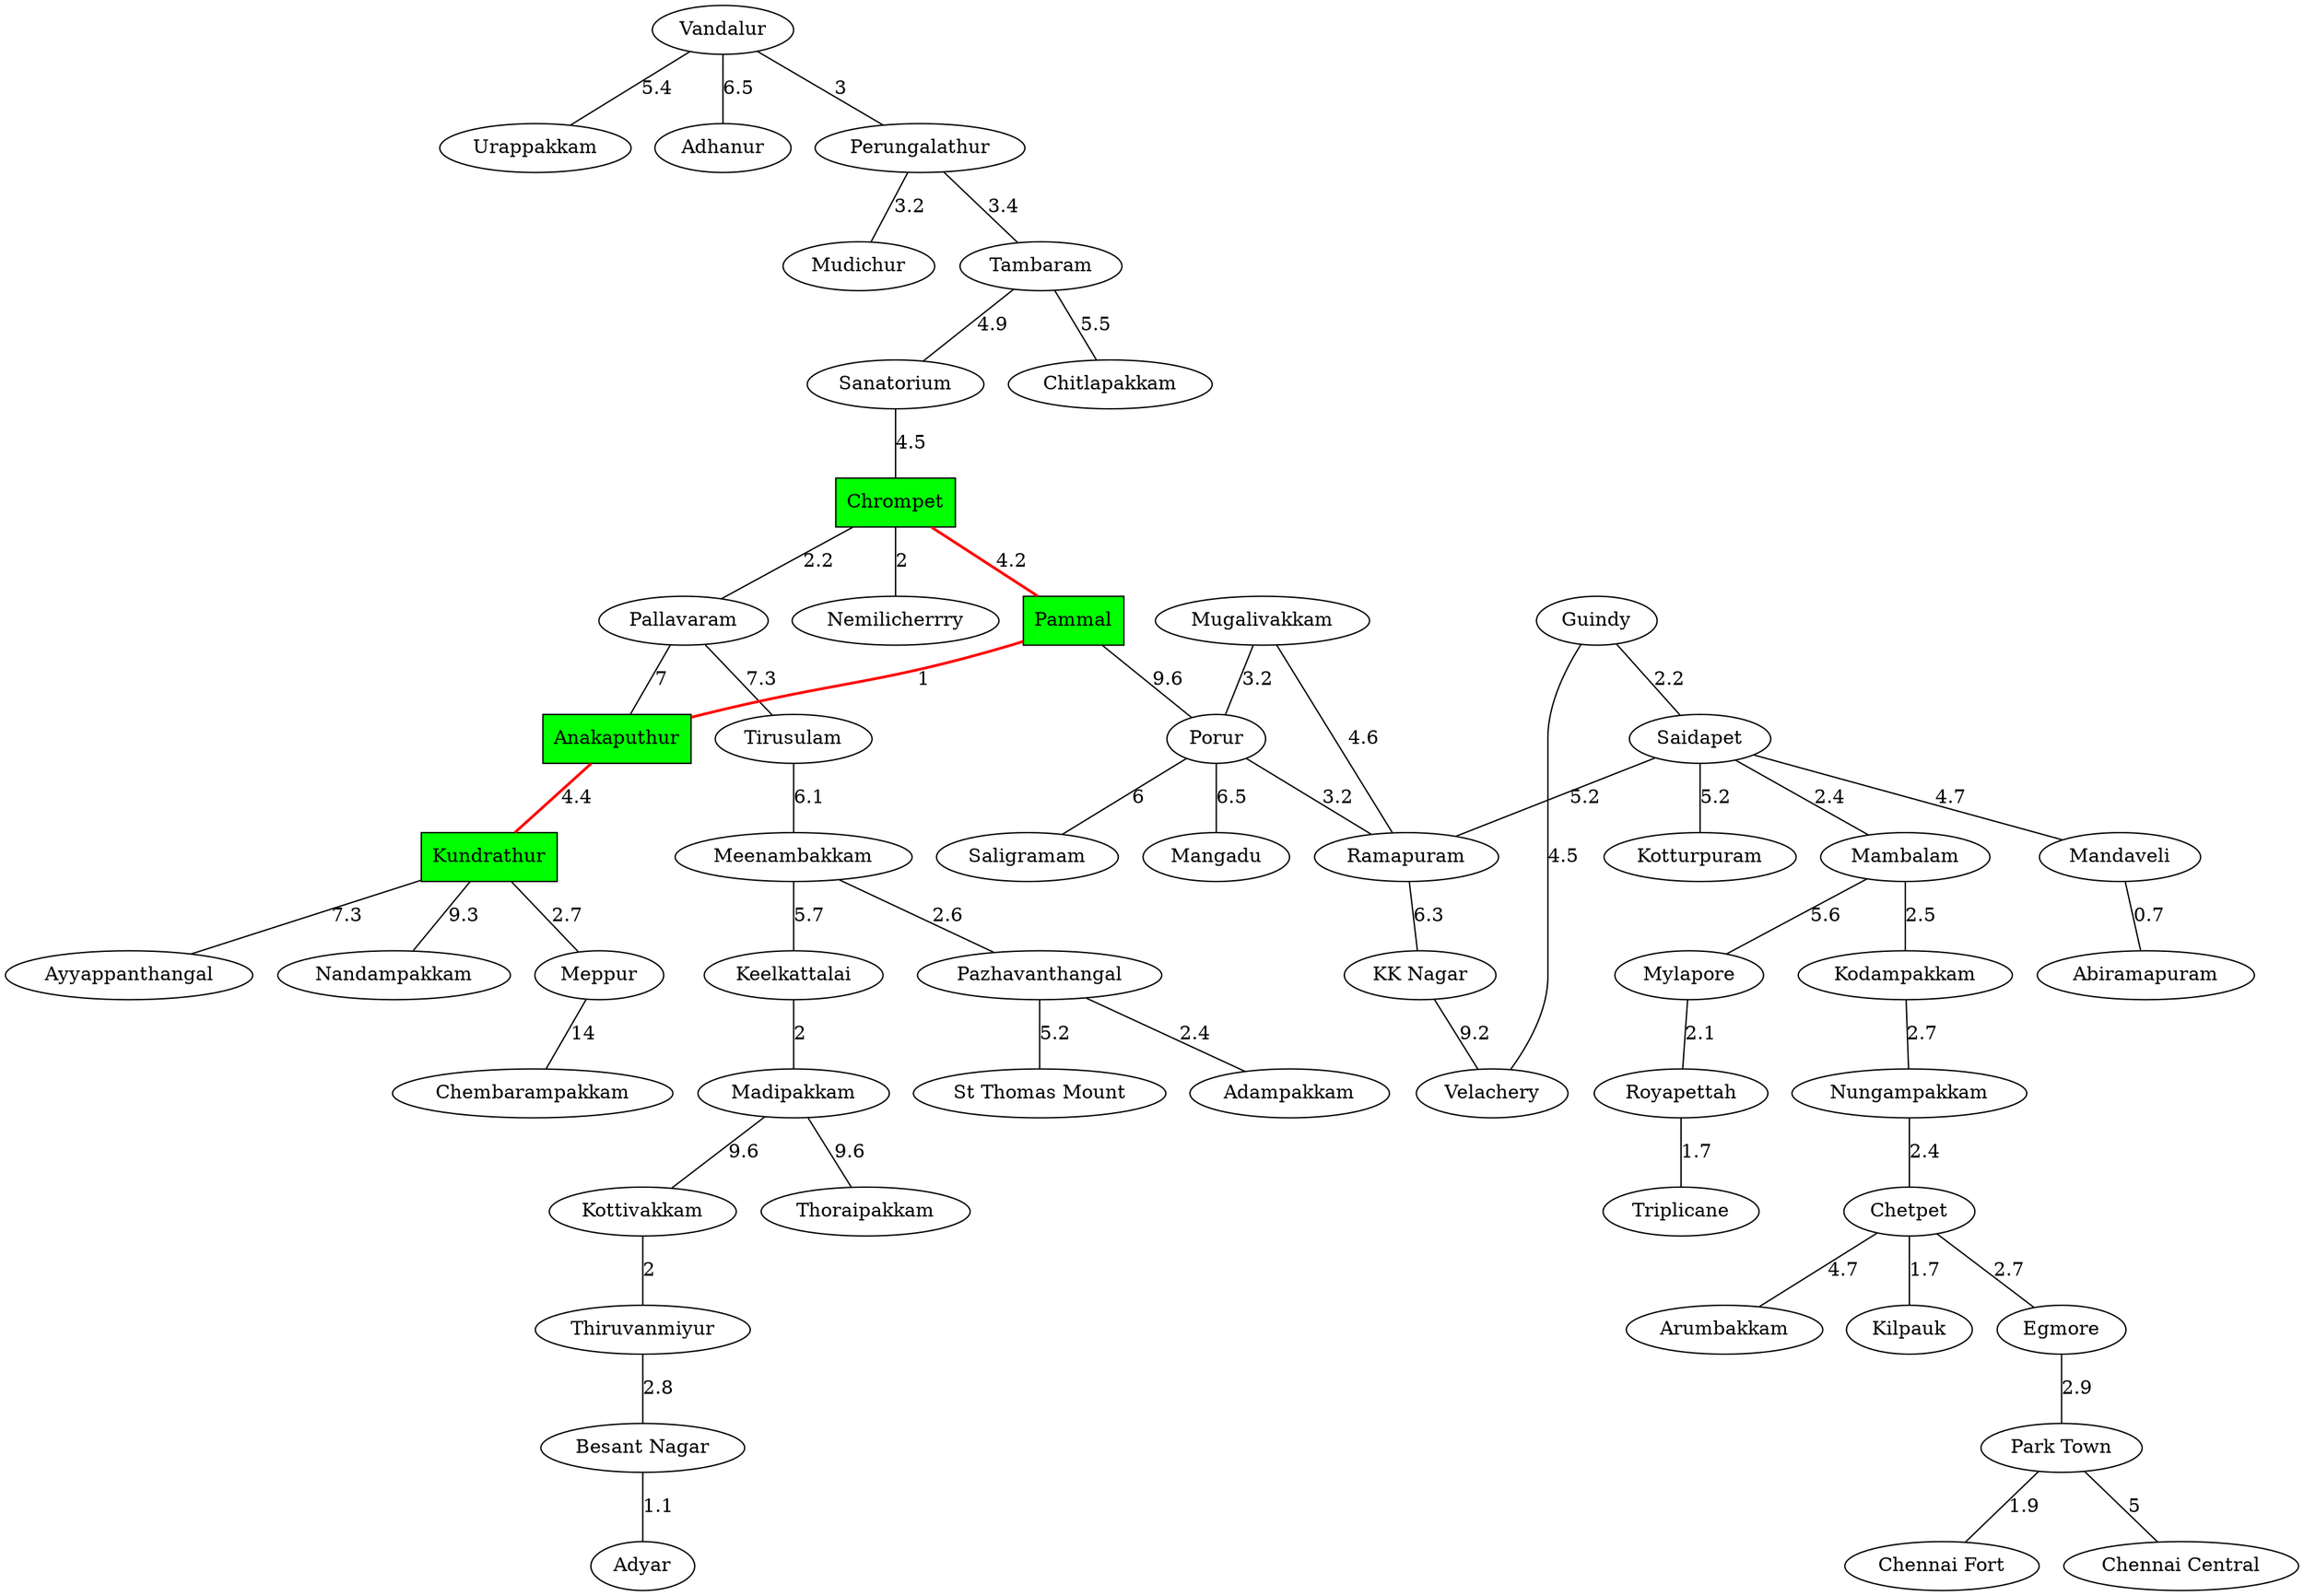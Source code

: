 graph G {
    "Vandalur" -- "Urappakkam" [label="5.4"];
    "Vandalur" -- "Adhanur" [label="6.5"];
    "Vandalur" -- "Perungalathur" [label="3"];
    "Perungalathur" -- "Mudichur" [label="3.2"];
    "Perungalathur" -- "Tambaram" [label="3.4"];
    "Tambaram" -- "Sanatorium" [label="4.9"];
    "Tambaram" -- "Chitlapakkam" [label="5.5"];
    "Sanatorium" -- "Chrompet" [label="4.5"];
    "Chrompet" -- "Pallavaram" [label="2.2"];
    "Chrompet" -- "Nemilicherrry" [label="2"];
    "Pallavaram" -- "Anakaputhur" [label="7"];
    "Pallavaram" -- "Tirusulam" [label="7.3"];
    "Tirusulam" -- "Meenambakkam" [label="6.1"];
    "Meenambakkam" -- "Keelkattalai" [label="5.7"];
    "Meenambakkam" -- "Pazhavanthangal" [label="2.6"];
    "Pazhavanthangal" -- "St Thomas Mount" [label="5.2"];
    "Pazhavanthangal" -- "Adampakkam" [label="2.4"];
    "Keelkattalai" -- "Madipakkam" [label="2"];
    "Madipakkam" -- "Kottivakkam" [label="9.6"];
    "Madipakkam" -- "Thoraipakkam" [label="9.6"];
    "Kottivakkam" -- "Thiruvanmiyur" [label="2"];
    "Thiruvanmiyur" -- "Besant Nagar" [label="2.8"];
    "Besant Nagar" -- "Adyar" [label="1.1"];
    "Guindy" -- "Velachery" [label="4.5"];
    "Guindy" -- "Saidapet" [label="2.2"];
    "Saidapet" -- "Kotturpuram" [label="5.2"];
    "Mugalivakkam" -- "Porur" [label="3.2"];
    "Mugalivakkam" -- "Ramapuram" [label="4.6"];
    "Ramapuram" -- "KK Nagar" [label="6.3"];
    "KK Nagar" -- "Velachery" [label="9.2"];
    "Porur" -- "Saligramam" [label="6"];
    "Porur" -- "Mangadu" [label="6.5"];
    "Porur" -- "Ramapuram" [label="3.2"];
    "Pammal" -- "Porur" [label="9.6"];
    "Chrompet" -- "Pammal" [label="4.2", color="red", penwidth=2.0];
    "Pammal" -- "Anakaputhur" [label="1", color="red", penwidth=2.0];
    "Anakaputhur" -- "Kundrathur" [label="4.4", color="red", penwidth=2.0];
    "Kundrathur" -- "Ayyappanthangal" [label="7.3"];
    "Kundrathur" -- "Nandampakkam" [label="9.3"];
    "Kundrathur" -- "Meppur" [label="2.7"];
    "Meppur" -- "Chembarampakkam" [label="14"];
    "Saidapet" -- "Mambalam" [label="2.4"];
    "Saidapet" -- "Mandaveli" [label="4.7"];
    "Saidapet" -- "Ramapuram" [label="5.2"];
    "Mandaveli" -- "Abiramapuram" [label="0.7"];
    "Mambalam" -- "Kodampakkam" [label="2.5"];
    "Mambalam" -- "Mylapore" [label="5.6"];
    "Mylapore" -- "Royapettah" [label="2.1"];
    "Royapettah" -- "Triplicane" [label="1.7"];
    "Kodampakkam" -- "Nungampakkam" [label="2.7"];
    "Nungampakkam" -- "Chetpet" [label="2.4"];
    "Chetpet" -- "Arumbakkam" [label="4.7"];
    "Chetpet" -- "Kilpauk" [label="1.7"];
    "Chetpet" -- "Egmore" [label="2.7"];
    "Egmore" -- "Park Town" [label="2.9"];
    "Park Town" -- "Chennai Central" [label="5"];
    "Park Town" -- "Chennai Fort" [label="1.9"];
    "Vandalur";
    "Urappakkam";
    "Adhanur";
    "Perungalathur";
    "Mudichur";
    "Tambaram";
    "Sanatorium";
    "Chitlapakkam";
    "Chrompet" [shape=box, style=filled, fillcolor=green];
    "Pallavaram";
    "Nemilicherrry";
    "Anakaputhur" [shape=box, style=filled, fillcolor=green];
    "Tirusulam";
    "Meenambakkam";
    "Pazhavanthangal";
    "St Thomas Mount";
    "Adampakkam";
    "Keelkattalai";
    "Madipakkam";
    "Kottivakkam";
    "Thiruvanmiyur";
    "Besant Nagar";
    "Adyar";
    "Guindy";
    "Velachery";
    "Saidapet";
    "Kotturpuram";
    "Mugalivakkam";
    "Ramapuram";
    "KK Nagar";
    "Saligramam";
    "Mangadu";
    "Pammal" [shape=box, style=filled, fillcolor=green];
    "Kundrathur" [shape=box, style=filled, fillcolor=green];
    "Ayyappanthangal";
    "Nandampakkam";
    "Meppur";
    "Chembarampakkam";
    "Mambalam";
    "Mandaveli";
    "Abiramapuram";
    "Kodampakkam";
    "Mylapore";
    "Royapettah";
    "Triplicane";
    "Nungampakkam";
    "Chetpet";
    "Arumbakkam";
    "Kilpauk";
    "Egmore";
    "Park Town";
    "Chennai Central";
    "Chennai Fort";
    "Porur";
}
